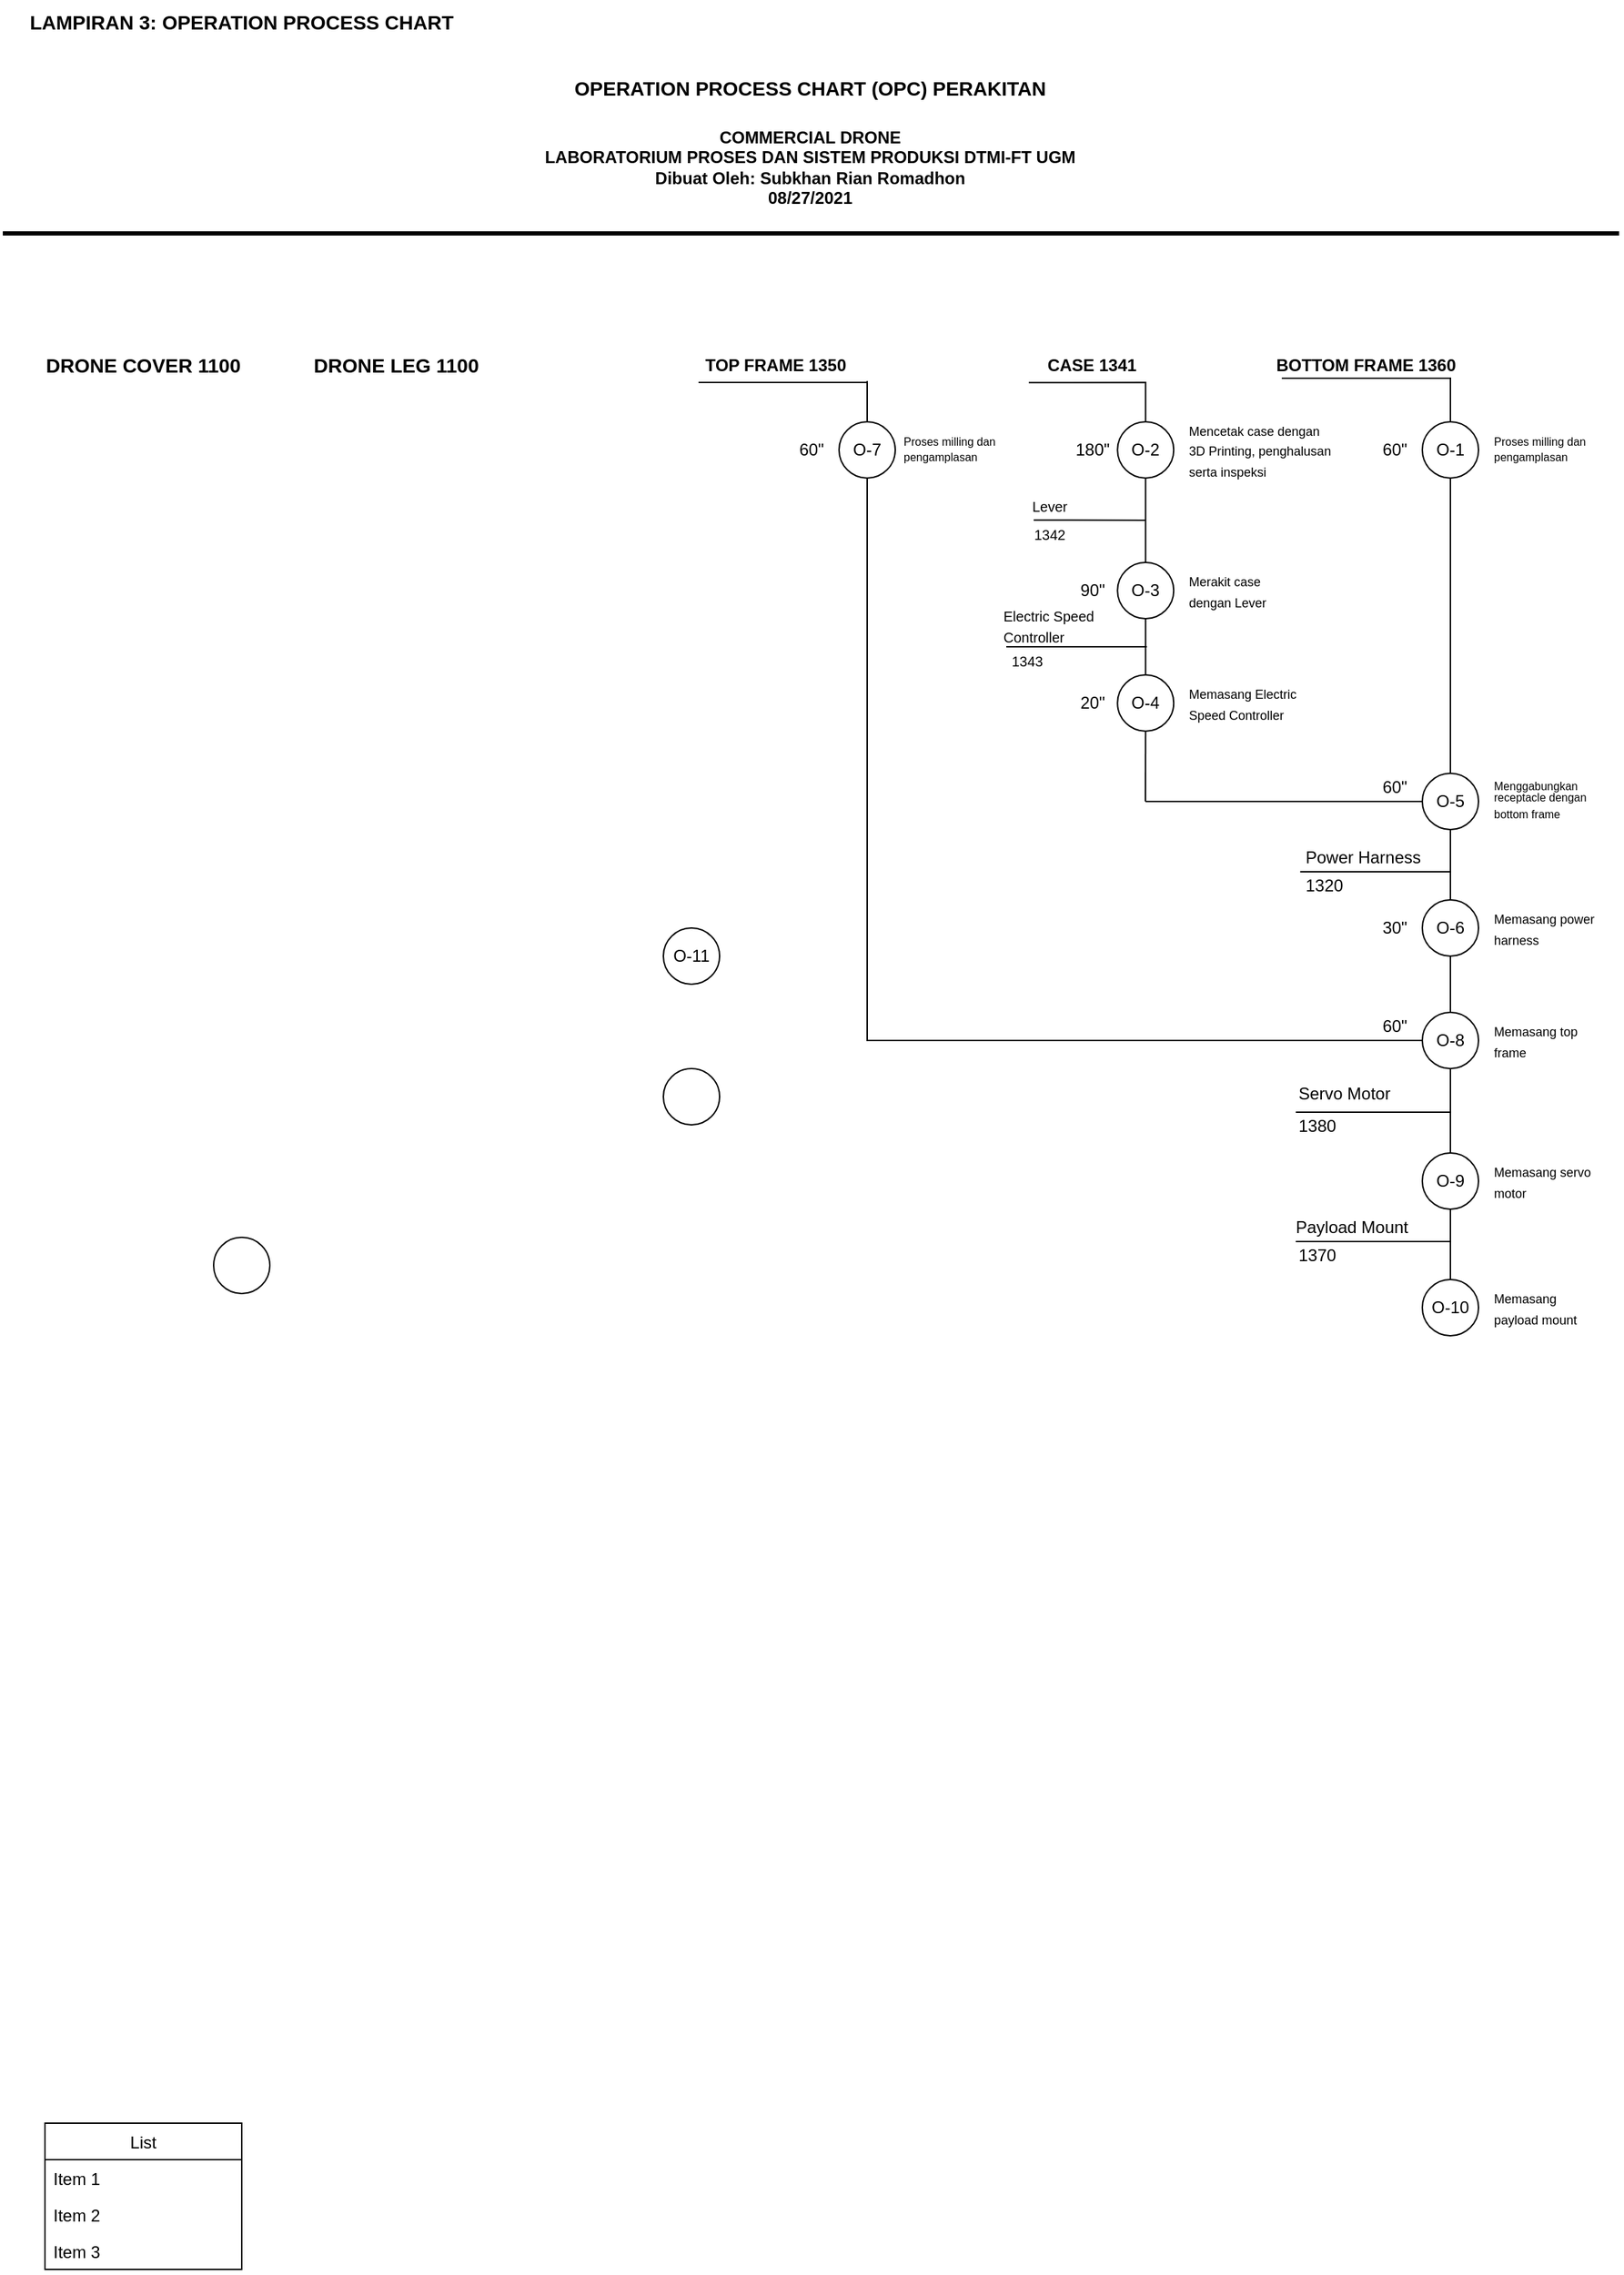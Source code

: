 <mxfile version="15.0.2" type="github">
  <diagram id="DeVc6nOlhxSPMMUo_RAu" name="Page-1">
    <mxGraphModel dx="599" dy="323" grid="1" gridSize="10" guides="1" tooltips="1" connect="1" arrows="1" fold="1" page="1" pageScale="1" pageWidth="1169" pageHeight="1654" math="0" shadow="0">
      <root>
        <mxCell id="0" />
        <mxCell id="1" parent="0" />
        <mxCell id="87XZA6IXtHBNSDy3XtOM-1" value="O-1" style="ellipse;whiteSpace=wrap;html=1;aspect=fixed;" vertex="1" parent="1">
          <mxGeometry x="1020" y="320" width="40" height="40" as="geometry" />
        </mxCell>
        <mxCell id="87XZA6IXtHBNSDy3XtOM-2" value="O-2" style="ellipse;whiteSpace=wrap;html=1;aspect=fixed;" vertex="1" parent="1">
          <mxGeometry x="803.12" y="320" width="40" height="40" as="geometry" />
        </mxCell>
        <mxCell id="87XZA6IXtHBNSDy3XtOM-3" value="O-6" style="ellipse;whiteSpace=wrap;html=1;aspect=fixed;" vertex="1" parent="1">
          <mxGeometry x="1020" y="660" width="40" height="40" as="geometry" />
        </mxCell>
        <mxCell id="87XZA6IXtHBNSDy3XtOM-4" value="O-3" style="ellipse;whiteSpace=wrap;html=1;aspect=fixed;" vertex="1" parent="1">
          <mxGeometry x="803.12" y="420" width="40" height="40" as="geometry" />
        </mxCell>
        <mxCell id="87XZA6IXtHBNSDy3XtOM-5" value="" style="ellipse;whiteSpace=wrap;html=1;aspect=fixed;" vertex="1" parent="1">
          <mxGeometry x="480" y="780" width="40" height="40" as="geometry" />
        </mxCell>
        <mxCell id="87XZA6IXtHBNSDy3XtOM-6" value="O-8" style="ellipse;whiteSpace=wrap;html=1;aspect=fixed;" vertex="1" parent="1">
          <mxGeometry x="1020" y="740" width="40" height="40" as="geometry" />
        </mxCell>
        <mxCell id="87XZA6IXtHBNSDy3XtOM-8" value="O-10" style="ellipse;whiteSpace=wrap;html=1;aspect=fixed;" vertex="1" parent="1">
          <mxGeometry x="1020" y="930" width="40" height="40" as="geometry" />
        </mxCell>
        <mxCell id="87XZA6IXtHBNSDy3XtOM-9" value="O-4" style="ellipse;whiteSpace=wrap;html=1;aspect=fixed;" vertex="1" parent="1">
          <mxGeometry x="803.12" y="500" width="40" height="40" as="geometry" />
        </mxCell>
        <mxCell id="87XZA6IXtHBNSDy3XtOM-10" value="O-11" style="ellipse;whiteSpace=wrap;html=1;aspect=fixed;" vertex="1" parent="1">
          <mxGeometry x="480" y="680" width="40" height="40" as="geometry" />
        </mxCell>
        <mxCell id="87XZA6IXtHBNSDy3XtOM-11" value="O-5" style="ellipse;whiteSpace=wrap;html=1;aspect=fixed;" vertex="1" parent="1">
          <mxGeometry x="1020" y="570" width="40" height="40" as="geometry" />
        </mxCell>
        <mxCell id="87XZA6IXtHBNSDy3XtOM-12" value="" style="ellipse;whiteSpace=wrap;html=1;aspect=fixed;" vertex="1" parent="1">
          <mxGeometry x="160" y="900" width="40" height="40" as="geometry" />
        </mxCell>
        <mxCell id="87XZA6IXtHBNSDy3XtOM-13" value="O-9" style="ellipse;whiteSpace=wrap;html=1;aspect=fixed;" vertex="1" parent="1">
          <mxGeometry x="1020" y="840" width="40" height="40" as="geometry" />
        </mxCell>
        <mxCell id="87XZA6IXtHBNSDy3XtOM-18" value="&lt;font style=&quot;font-size: 14px&quot;&gt;&lt;b&gt;DRONE LEG 1100&lt;/b&gt;&lt;/font&gt;" style="text;html=1;strokeColor=none;fillColor=none;align=center;verticalAlign=middle;whiteSpace=wrap;rounded=0;" vertex="1" parent="1">
          <mxGeometry x="220" y="270" width="140" height="20" as="geometry" />
        </mxCell>
        <mxCell id="87XZA6IXtHBNSDy3XtOM-20" value="&lt;font style=&quot;font-size: 12px&quot;&gt;&lt;b&gt;BOTTOM FRAME 1360&lt;/b&gt;&lt;/font&gt;" style="text;html=1;strokeColor=none;fillColor=none;align=center;verticalAlign=middle;whiteSpace=wrap;rounded=0;" vertex="1" parent="1">
          <mxGeometry x="900" y="270" width="160" height="20" as="geometry" />
        </mxCell>
        <mxCell id="87XZA6IXtHBNSDy3XtOM-21" value="&lt;div&gt;&lt;font style=&quot;font-size: 18px&quot;&gt;&lt;b&gt;&lt;font style=&quot;font-size: 14px&quot;&gt;LAMPIRAN 3: OPERATION PROCESS CHART&lt;/font&gt;&lt;br&gt;&lt;/b&gt;&lt;/font&gt;&lt;/div&gt;" style="text;html=1;strokeColor=none;fillColor=none;align=center;verticalAlign=middle;whiteSpace=wrap;rounded=0;" vertex="1" parent="1">
          <mxGeometry x="10" y="20" width="340" height="30" as="geometry" />
        </mxCell>
        <mxCell id="87XZA6IXtHBNSDy3XtOM-22" value="" style="endArrow=none;html=1;strokeWidth=3;" edge="1" parent="1">
          <mxGeometry width="50" height="50" relative="1" as="geometry">
            <mxPoint x="10" y="186" as="sourcePoint" />
            <mxPoint x="1160" y="186" as="targetPoint" />
          </mxGeometry>
        </mxCell>
        <mxCell id="87XZA6IXtHBNSDy3XtOM-24" value="&lt;h1 align=&quot;center&quot;&gt;&lt;font style=&quot;font-size: 14px&quot;&gt;OPERATION PROCESS CHART (OPC) PERAKITAN&lt;/font&gt;&lt;/h1&gt;&lt;div&gt;&lt;b&gt;&lt;font style=&quot;font-size: 12px&quot;&gt;COMMERCIAL DRONE&lt;/font&gt;&lt;/b&gt;&lt;/div&gt;&lt;div&gt;&lt;b&gt;LABORATORIUM PROSES DAN SISTEM PRODUKSI DTMI-FT UGM&lt;/b&gt;&lt;/div&gt;&lt;div&gt;&lt;b&gt;Dibuat Oleh: Subkhan Rian Romadhon&lt;/b&gt;&lt;/div&gt;&lt;div&gt;&lt;b&gt;08/27/2021&lt;/b&gt;&lt;br&gt;&lt;/div&gt;" style="text;html=1;strokeColor=none;fillColor=none;spacing=5;spacingTop=-20;whiteSpace=wrap;overflow=hidden;rounded=0;align=center;" vertex="1" parent="1">
          <mxGeometry x="182" y="60" width="805" height="120" as="geometry" />
        </mxCell>
        <mxCell id="87XZA6IXtHBNSDy3XtOM-25" value="List" style="swimlane;fontStyle=0;childLayout=stackLayout;horizontal=1;startSize=26;horizontalStack=0;resizeParent=1;resizeParentMax=0;resizeLast=0;collapsible=1;marginBottom=0;" vertex="1" parent="1">
          <mxGeometry x="40" y="1530" width="140" height="104" as="geometry" />
        </mxCell>
        <mxCell id="87XZA6IXtHBNSDy3XtOM-26" value="Item 1" style="text;strokeColor=none;fillColor=none;align=left;verticalAlign=top;spacingLeft=4;spacingRight=4;overflow=hidden;rotatable=0;points=[[0,0.5],[1,0.5]];portConstraint=eastwest;" vertex="1" parent="87XZA6IXtHBNSDy3XtOM-25">
          <mxGeometry y="26" width="140" height="26" as="geometry" />
        </mxCell>
        <mxCell id="87XZA6IXtHBNSDy3XtOM-27" value="Item 2" style="text;strokeColor=none;fillColor=none;align=left;verticalAlign=top;spacingLeft=4;spacingRight=4;overflow=hidden;rotatable=0;points=[[0,0.5],[1,0.5]];portConstraint=eastwest;" vertex="1" parent="87XZA6IXtHBNSDy3XtOM-25">
          <mxGeometry y="52" width="140" height="26" as="geometry" />
        </mxCell>
        <mxCell id="87XZA6IXtHBNSDy3XtOM-28" value="Item 3" style="text;strokeColor=none;fillColor=none;align=left;verticalAlign=top;spacingLeft=4;spacingRight=4;overflow=hidden;rotatable=0;points=[[0,0.5],[1,0.5]];portConstraint=eastwest;" vertex="1" parent="87XZA6IXtHBNSDy3XtOM-25">
          <mxGeometry y="78" width="140" height="26" as="geometry" />
        </mxCell>
        <mxCell id="87XZA6IXtHBNSDy3XtOM-30" value="" style="endArrow=none;html=1;strokeWidth=1;entryX=0.5;entryY=0;entryDx=0;entryDy=0;rounded=0;" edge="1" parent="1" target="87XZA6IXtHBNSDy3XtOM-1">
          <mxGeometry width="50" height="50" relative="1" as="geometry">
            <mxPoint x="920" y="289" as="sourcePoint" />
            <mxPoint x="1010" y="290" as="targetPoint" />
            <Array as="points">
              <mxPoint x="1040" y="289" />
            </Array>
          </mxGeometry>
        </mxCell>
        <mxCell id="87XZA6IXtHBNSDy3XtOM-33" value="&lt;font style=&quot;font-size: 12px&quot;&gt;&lt;b&gt;CASE 1341&lt;/b&gt;&lt;/font&gt;" style="text;html=1;strokeColor=none;fillColor=none;align=center;verticalAlign=middle;whiteSpace=wrap;rounded=0;" vertex="1" parent="1">
          <mxGeometry x="740" y="270" width="90" height="20" as="geometry" />
        </mxCell>
        <mxCell id="87XZA6IXtHBNSDy3XtOM-35" value="&lt;font style=&quot;font-size: 14px&quot;&gt;&lt;b&gt;DRONE COVER 1100&lt;/b&gt;&lt;/font&gt;" style="text;html=1;strokeColor=none;fillColor=none;align=center;verticalAlign=middle;whiteSpace=wrap;rounded=0;" vertex="1" parent="1">
          <mxGeometry x="30" y="270" width="160" height="20" as="geometry" />
        </mxCell>
        <mxCell id="87XZA6IXtHBNSDy3XtOM-36" value="&lt;div style=&quot;font-size: 8px ; line-height: 100%&quot; align=&quot;left&quot;&gt;&lt;font style=&quot;font-size: 8px&quot;&gt;Proses milling dan pengamplasan&lt;/font&gt;&lt;font size=&quot;3&quot;&gt;&lt;br&gt;&lt;/font&gt;&lt;/div&gt;" style="text;html=1;strokeColor=none;fillColor=none;align=center;verticalAlign=middle;whiteSpace=wrap;rounded=0;" vertex="1" parent="1">
          <mxGeometry x="1070" y="320" width="70" height="40" as="geometry" />
        </mxCell>
        <mxCell id="87XZA6IXtHBNSDy3XtOM-37" value="&lt;div align=&quot;left&quot;&gt;&lt;font style=&quot;font-size: 9px&quot;&gt;Mencetak case dengan 3D Printing, penghalusan serta inspeksi&lt;/font&gt;&lt;br&gt;&lt;/div&gt;" style="text;html=1;strokeColor=none;fillColor=none;align=center;verticalAlign=middle;whiteSpace=wrap;rounded=0;" vertex="1" parent="1">
          <mxGeometry x="853.12" y="320" width="106.88" height="40" as="geometry" />
        </mxCell>
        <mxCell id="87XZA6IXtHBNSDy3XtOM-38" value="&lt;p style=&quot;line-height: 100%&quot;&gt;&lt;/p&gt;&lt;div style=&quot;font-size: 8px ; line-height: 100%&quot; align=&quot;left&quot;&gt;Menggabungkan&lt;/div&gt;&lt;div style=&quot;font-size: 8px ; line-height: 110%&quot; align=&quot;left&quot;&gt; receptacle dengan bottom frame&lt;font size=&quot;3&quot;&gt;&lt;br&gt;&lt;/font&gt;&lt;/div&gt;&lt;p&gt;&lt;/p&gt;" style="text;html=1;strokeColor=none;fillColor=none;align=center;verticalAlign=middle;whiteSpace=wrap;rounded=0;" vertex="1" parent="1">
          <mxGeometry x="1070" y="570" width="70" height="40" as="geometry" />
        </mxCell>
        <mxCell id="87XZA6IXtHBNSDy3XtOM-40" value="" style="endArrow=none;html=1;strokeWidth=1;exitX=0.293;exitY=1.109;exitDx=0;exitDy=0;exitPerimeter=0;entryX=0.5;entryY=0;entryDx=0;entryDy=0;rounded=0;" edge="1" parent="1" target="87XZA6IXtHBNSDy3XtOM-2">
          <mxGeometry width="50" height="50" relative="1" as="geometry">
            <mxPoint x="740.0" y="292.18" as="sourcePoint" />
            <mxPoint x="833.12" y="370" as="targetPoint" />
            <Array as="points">
              <mxPoint x="823.12" y="292" />
            </Array>
          </mxGeometry>
        </mxCell>
        <mxCell id="87XZA6IXtHBNSDy3XtOM-42" value="60&quot;" style="text;html=1;align=center;verticalAlign=middle;resizable=0;points=[];autosize=1;strokeColor=none;" vertex="1" parent="1">
          <mxGeometry x="985" y="330" width="30" height="20" as="geometry" />
        </mxCell>
        <mxCell id="87XZA6IXtHBNSDy3XtOM-43" value="180&quot;" style="text;html=1;align=center;verticalAlign=middle;resizable=0;points=[];autosize=1;strokeColor=none;" vertex="1" parent="1">
          <mxGeometry x="765" y="330" width="40" height="20" as="geometry" />
        </mxCell>
        <mxCell id="87XZA6IXtHBNSDy3XtOM-44" value="" style="endArrow=none;html=1;strokeWidth=1;entryX=0.5;entryY=1;entryDx=0;entryDy=0;exitX=0.5;exitY=0;exitDx=0;exitDy=0;" edge="1" parent="1" source="87XZA6IXtHBNSDy3XtOM-4" target="87XZA6IXtHBNSDy3XtOM-2">
          <mxGeometry width="50" height="50" relative="1" as="geometry">
            <mxPoint x="840" y="390" as="sourcePoint" />
            <mxPoint x="910" y="370" as="targetPoint" />
          </mxGeometry>
        </mxCell>
        <mxCell id="87XZA6IXtHBNSDy3XtOM-49" value="&lt;div align=&quot;left&quot;&gt;&lt;font style=&quot;font-size: 9px&quot;&gt;Merakit case dengan Lever&lt;/font&gt;&lt;br&gt;&lt;/div&gt;" style="text;html=1;strokeColor=none;fillColor=none;align=center;verticalAlign=middle;whiteSpace=wrap;rounded=0;" vertex="1" parent="1">
          <mxGeometry x="853.12" y="420" width="80" height="40" as="geometry" />
        </mxCell>
        <mxCell id="87XZA6IXtHBNSDy3XtOM-51" value="" style="endArrow=none;html=1;strokeWidth=1;entryX=0.5;entryY=1;entryDx=0;entryDy=0;exitX=0.5;exitY=0;exitDx=0;exitDy=0;" edge="1" parent="1" source="87XZA6IXtHBNSDy3XtOM-9" target="87XZA6IXtHBNSDy3XtOM-4">
          <mxGeometry width="50" height="50" relative="1" as="geometry">
            <mxPoint x="770" y="500" as="sourcePoint" />
            <mxPoint x="820" y="450" as="targetPoint" />
          </mxGeometry>
        </mxCell>
        <mxCell id="87XZA6IXtHBNSDy3XtOM-47" value="&lt;font style=&quot;font-size: 10px&quot;&gt;Lever&lt;/font&gt;" style="text;html=1;strokeColor=none;fillColor=none;align=center;verticalAlign=middle;whiteSpace=wrap;rounded=0;container=1;" vertex="1" parent="1">
          <mxGeometry x="735" y="370" width="40" height="20" as="geometry">
            <mxRectangle x="735" y="370" width="60" height="20" as="alternateBounds" />
          </mxGeometry>
        </mxCell>
        <mxCell id="87XZA6IXtHBNSDy3XtOM-48" value="&lt;font style=&quot;font-size: 10px&quot;&gt;1342&lt;/font&gt;" style="text;html=1;strokeColor=none;fillColor=none;align=center;verticalAlign=middle;whiteSpace=wrap;rounded=0;" vertex="1" parent="1">
          <mxGeometry x="735" y="390" width="40" height="20" as="geometry" />
        </mxCell>
        <mxCell id="87XZA6IXtHBNSDy3XtOM-58" value="" style="endArrow=none;html=1;strokeWidth=1;exitX=0.137;exitY=-0.008;exitDx=0;exitDy=0;exitPerimeter=0;" edge="1" parent="1">
          <mxGeometry width="50" height="50" relative="1" as="geometry">
            <mxPoint x="743.48" y="389.84" as="sourcePoint" />
            <mxPoint x="823" y="390" as="targetPoint" />
          </mxGeometry>
        </mxCell>
        <mxCell id="87XZA6IXtHBNSDy3XtOM-56" value="&lt;font style=&quot;font-size: 10px&quot;&gt;1343&lt;/font&gt;" style="text;html=1;strokeColor=none;fillColor=none;align=center;verticalAlign=middle;whiteSpace=wrap;rounded=0;" vertex="1" parent="1">
          <mxGeometry x="720.0" y="480" width="37.647" height="20" as="geometry" />
        </mxCell>
        <mxCell id="87XZA6IXtHBNSDy3XtOM-60" value="" style="endArrow=none;html=1;strokeWidth=1;" edge="1" parent="1">
          <mxGeometry width="50" height="50" relative="1" as="geometry">
            <mxPoint x="724" y="480" as="sourcePoint" />
            <mxPoint x="824" y="480" as="targetPoint" />
          </mxGeometry>
        </mxCell>
        <mxCell id="87XZA6IXtHBNSDy3XtOM-61" value="&lt;div align=&quot;left&quot;&gt;&lt;font style=&quot;font-size: 10px&quot;&gt;Electric Speed Controller&lt;/font&gt;&lt;br&gt;&lt;/div&gt;" style="text;html=1;strokeColor=none;fillColor=none;align=left;verticalAlign=middle;whiteSpace=wrap;rounded=0;container=1;" vertex="1" parent="1">
          <mxGeometry x="720" y="455" width="100" height="20" as="geometry" />
        </mxCell>
        <mxCell id="87XZA6IXtHBNSDy3XtOM-62" value="90&quot;" style="text;html=1;align=center;verticalAlign=middle;resizable=0;points=[];autosize=1;strokeColor=none;" vertex="1" parent="1">
          <mxGeometry x="770" y="430" width="30" height="20" as="geometry" />
        </mxCell>
        <mxCell id="87XZA6IXtHBNSDy3XtOM-63" value="&lt;div align=&quot;left&quot;&gt;&lt;font style=&quot;font-size: 9px&quot;&gt;Memasang Electric Speed Controller&lt;/font&gt;&lt;br&gt;&lt;/div&gt;" style="text;html=1;strokeColor=none;fillColor=none;align=center;verticalAlign=middle;whiteSpace=wrap;rounded=0;" vertex="1" parent="1">
          <mxGeometry x="853.12" y="500" width="80" height="40" as="geometry" />
        </mxCell>
        <mxCell id="87XZA6IXtHBNSDy3XtOM-64" value="" style="endArrow=none;html=1;strokeWidth=1;entryX=0.5;entryY=1;entryDx=0;entryDy=0;exitX=0.5;exitY=0;exitDx=0;exitDy=0;" edge="1" parent="1" source="87XZA6IXtHBNSDy3XtOM-11" target="87XZA6IXtHBNSDy3XtOM-1">
          <mxGeometry width="50" height="50" relative="1" as="geometry">
            <mxPoint x="1040" y="590" as="sourcePoint" />
            <mxPoint x="890" y="380" as="targetPoint" />
          </mxGeometry>
        </mxCell>
        <mxCell id="87XZA6IXtHBNSDy3XtOM-65" value="" style="endArrow=none;html=1;strokeWidth=1;entryX=0;entryY=0.5;entryDx=0;entryDy=0;" edge="1" parent="1" target="87XZA6IXtHBNSDy3XtOM-11">
          <mxGeometry width="50" height="50" relative="1" as="geometry">
            <mxPoint x="823" y="590" as="sourcePoint" />
            <mxPoint x="1040" y="590" as="targetPoint" />
          </mxGeometry>
        </mxCell>
        <mxCell id="87XZA6IXtHBNSDy3XtOM-66" value="" style="endArrow=none;html=1;strokeWidth=1;exitX=0.5;exitY=1;exitDx=0;exitDy=0;" edge="1" parent="1" source="87XZA6IXtHBNSDy3XtOM-9">
          <mxGeometry width="50" height="50" relative="1" as="geometry">
            <mxPoint x="840" y="480" as="sourcePoint" />
            <mxPoint x="823" y="590" as="targetPoint" />
          </mxGeometry>
        </mxCell>
        <mxCell id="87XZA6IXtHBNSDy3XtOM-67" value="60&quot;" style="text;html=1;align=center;verticalAlign=middle;resizable=0;points=[];autosize=1;strokeColor=none;" vertex="1" parent="1">
          <mxGeometry x="985" y="570" width="30" height="20" as="geometry" />
        </mxCell>
        <mxCell id="87XZA6IXtHBNSDy3XtOM-68" value="20&quot;" style="text;html=1;align=center;verticalAlign=middle;resizable=0;points=[];autosize=1;strokeColor=none;" vertex="1" parent="1">
          <mxGeometry x="770" y="510" width="30" height="20" as="geometry" />
        </mxCell>
        <mxCell id="87XZA6IXtHBNSDy3XtOM-69" value="" style="endArrow=none;html=1;strokeWidth=1;entryX=0.5;entryY=1;entryDx=0;entryDy=0;exitX=0.5;exitY=0;exitDx=0;exitDy=0;" edge="1" parent="1" source="87XZA6IXtHBNSDy3XtOM-3" target="87XZA6IXtHBNSDy3XtOM-11">
          <mxGeometry width="50" height="50" relative="1" as="geometry">
            <mxPoint x="1040" y="650" as="sourcePoint" />
            <mxPoint x="930" y="540" as="targetPoint" />
          </mxGeometry>
        </mxCell>
        <mxCell id="87XZA6IXtHBNSDy3XtOM-70" value="" style="endArrow=none;html=1;strokeWidth=1;exitX=0;exitY=1;exitDx=0;exitDy=0;" edge="1" parent="1" source="87XZA6IXtHBNSDy3XtOM-72">
          <mxGeometry width="50" height="50" relative="1" as="geometry">
            <mxPoint x="920" y="640" as="sourcePoint" />
            <mxPoint x="1040" y="640" as="targetPoint" />
          </mxGeometry>
        </mxCell>
        <mxCell id="87XZA6IXtHBNSDy3XtOM-71" value="&lt;div align=&quot;left&quot;&gt;&lt;font style=&quot;font-size: 9px&quot;&gt;Memasang power harness&lt;/font&gt;&lt;br&gt;&lt;/div&gt;" style="text;html=1;strokeColor=none;fillColor=none;align=center;verticalAlign=middle;whiteSpace=wrap;rounded=0;" vertex="1" parent="1">
          <mxGeometry x="1070" y="670" width="80" height="20" as="geometry" />
        </mxCell>
        <mxCell id="87XZA6IXtHBNSDy3XtOM-72" value="Power Harness" style="text;html=1;strokeColor=none;fillColor=none;align=center;verticalAlign=middle;whiteSpace=wrap;rounded=0;" vertex="1" parent="1">
          <mxGeometry x="933.12" y="620" width="90" height="20" as="geometry" />
        </mxCell>
        <mxCell id="87XZA6IXtHBNSDy3XtOM-73" value="&lt;div align=&quot;left&quot;&gt;1320&lt;/div&gt;" style="text;html=1;strokeColor=none;fillColor=none;align=left;verticalAlign=middle;whiteSpace=wrap;rounded=0;" vertex="1" parent="1">
          <mxGeometry x="935" y="640" width="35" height="20" as="geometry" />
        </mxCell>
        <mxCell id="87XZA6IXtHBNSDy3XtOM-75" value="30&quot;" style="text;html=1;align=center;verticalAlign=middle;resizable=0;points=[];autosize=1;strokeColor=none;" vertex="1" parent="1">
          <mxGeometry x="985" y="670" width="30" height="20" as="geometry" />
        </mxCell>
        <mxCell id="87XZA6IXtHBNSDy3XtOM-76" value="" style="endArrow=none;html=1;strokeWidth=1;entryX=0.5;entryY=1;entryDx=0;entryDy=0;exitX=0.5;exitY=0;exitDx=0;exitDy=0;" edge="1" parent="1" source="87XZA6IXtHBNSDy3XtOM-6" target="87XZA6IXtHBNSDy3XtOM-3">
          <mxGeometry width="50" height="50" relative="1" as="geometry">
            <mxPoint x="1040" y="770" as="sourcePoint" />
            <mxPoint x="810" y="560" as="targetPoint" />
          </mxGeometry>
        </mxCell>
        <mxCell id="87XZA6IXtHBNSDy3XtOM-82" value="" style="group" vertex="1" connectable="0" parent="1">
          <mxGeometry x="490" y="270" width="155" height="90" as="geometry" />
        </mxCell>
        <mxCell id="87XZA6IXtHBNSDy3XtOM-7" value="O-7" style="ellipse;whiteSpace=wrap;html=1;aspect=fixed;" vertex="1" parent="87XZA6IXtHBNSDy3XtOM-82">
          <mxGeometry x="115" y="50" width="40" height="40" as="geometry" />
        </mxCell>
        <mxCell id="87XZA6IXtHBNSDy3XtOM-32" value="&lt;font style=&quot;font-size: 12px&quot;&gt;&lt;b&gt;TOP FRAME 1350&lt;/b&gt;&lt;/font&gt;" style="text;html=1;strokeColor=none;fillColor=none;align=center;verticalAlign=middle;whiteSpace=wrap;rounded=0;" vertex="1" parent="87XZA6IXtHBNSDy3XtOM-82">
          <mxGeometry width="140" height="20" as="geometry" />
        </mxCell>
        <mxCell id="87XZA6IXtHBNSDy3XtOM-79" value="" style="endArrow=none;html=1;strokeWidth=1;" edge="1" parent="87XZA6IXtHBNSDy3XtOM-82">
          <mxGeometry width="50" height="50" relative="1" as="geometry">
            <mxPoint x="15" y="22" as="sourcePoint" />
            <mxPoint x="135" y="22" as="targetPoint" />
          </mxGeometry>
        </mxCell>
        <mxCell id="87XZA6IXtHBNSDy3XtOM-80" value="" style="endArrow=none;html=1;strokeWidth=1;exitX=0.5;exitY=0;exitDx=0;exitDy=0;" edge="1" parent="87XZA6IXtHBNSDy3XtOM-82" source="87XZA6IXtHBNSDy3XtOM-7">
          <mxGeometry width="50" height="50" relative="1" as="geometry">
            <mxPoint x="135" y="81" as="sourcePoint" />
            <mxPoint x="135" y="21" as="targetPoint" />
          </mxGeometry>
        </mxCell>
        <mxCell id="87XZA6IXtHBNSDy3XtOM-85" value="60&quot;" style="text;html=1;align=center;verticalAlign=middle;resizable=0;points=[];autosize=1;strokeColor=none;" vertex="1" parent="87XZA6IXtHBNSDy3XtOM-82">
          <mxGeometry x="79.5" y="60" width="30" height="20" as="geometry" />
        </mxCell>
        <mxCell id="87XZA6IXtHBNSDy3XtOM-84" value="&lt;div style=&quot;font-size: 8px ; line-height: 100%&quot; align=&quot;left&quot;&gt;&lt;font style=&quot;font-size: 8px&quot;&gt;Proses milling dan pengamplasan&lt;/font&gt;&lt;font size=&quot;3&quot;&gt;&lt;br&gt;&lt;/font&gt;&lt;/div&gt;" style="text;html=1;strokeColor=none;fillColor=none;align=center;verticalAlign=middle;whiteSpace=wrap;rounded=0;" vertex="1" parent="1">
          <mxGeometry x="650" y="320" width="70" height="40" as="geometry" />
        </mxCell>
        <mxCell id="87XZA6IXtHBNSDy3XtOM-86" value="" style="endArrow=none;html=1;strokeWidth=1;entryX=0.5;entryY=1;entryDx=0;entryDy=0;exitX=0;exitY=0.5;exitDx=0;exitDy=0;rounded=0;" edge="1" parent="1" source="87XZA6IXtHBNSDy3XtOM-6" target="87XZA6IXtHBNSDy3XtOM-7">
          <mxGeometry width="50" height="50" relative="1" as="geometry">
            <mxPoint x="780" y="590" as="sourcePoint" />
            <mxPoint x="830" y="540" as="targetPoint" />
            <Array as="points">
              <mxPoint x="625" y="760" />
            </Array>
          </mxGeometry>
        </mxCell>
        <mxCell id="87XZA6IXtHBNSDy3XtOM-87" value="&lt;div align=&quot;left&quot;&gt;&lt;font style=&quot;font-size: 9px&quot;&gt;Memasang top frame&lt;/font&gt;&lt;br&gt;&lt;/div&gt;" style="text;html=1;strokeColor=none;fillColor=none;align=center;verticalAlign=middle;whiteSpace=wrap;rounded=0;" vertex="1" parent="1">
          <mxGeometry x="1070" y="750" width="80" height="20" as="geometry" />
        </mxCell>
        <mxCell id="87XZA6IXtHBNSDy3XtOM-88" value="60&quot;" style="text;html=1;align=center;verticalAlign=middle;resizable=0;points=[];autosize=1;strokeColor=none;" vertex="1" parent="1">
          <mxGeometry x="985" y="740" width="30" height="20" as="geometry" />
        </mxCell>
        <mxCell id="87XZA6IXtHBNSDy3XtOM-89" value="" style="endArrow=none;html=1;strokeWidth=1;entryX=0.5;entryY=1;entryDx=0;entryDy=0;exitX=0.5;exitY=0;exitDx=0;exitDy=0;" edge="1" parent="1" source="87XZA6IXtHBNSDy3XtOM-13" target="87XZA6IXtHBNSDy3XtOM-6">
          <mxGeometry width="50" height="50" relative="1" as="geometry">
            <mxPoint x="1040" y="860" as="sourcePoint" />
            <mxPoint x="980" y="760" as="targetPoint" />
          </mxGeometry>
        </mxCell>
        <mxCell id="87XZA6IXtHBNSDy3XtOM-91" value="&lt;div align=&quot;left&quot;&gt;&lt;font style=&quot;font-size: 9px&quot;&gt;Memasang servo motor&lt;/font&gt;&lt;br&gt;&lt;/div&gt;" style="text;html=1;strokeColor=none;fillColor=none;align=center;verticalAlign=middle;whiteSpace=wrap;rounded=0;" vertex="1" parent="1">
          <mxGeometry x="1070" y="850" width="80" height="20" as="geometry" />
        </mxCell>
        <mxCell id="87XZA6IXtHBNSDy3XtOM-92" value="" style="endArrow=none;html=1;strokeWidth=1;entryX=0.5;entryY=1;entryDx=0;entryDy=0;exitX=0.5;exitY=0;exitDx=0;exitDy=0;" edge="1" parent="1" source="87XZA6IXtHBNSDy3XtOM-8" target="87XZA6IXtHBNSDy3XtOM-13">
          <mxGeometry width="50" height="50" relative="1" as="geometry">
            <mxPoint x="970" y="1010" as="sourcePoint" />
            <mxPoint x="1020" y="960" as="targetPoint" />
          </mxGeometry>
        </mxCell>
        <mxCell id="87XZA6IXtHBNSDy3XtOM-93" value="" style="endArrow=none;html=1;strokeWidth=1;" edge="1" parent="1">
          <mxGeometry width="50" height="50" relative="1" as="geometry">
            <mxPoint x="930.0" y="903" as="sourcePoint" />
            <mxPoint x="1040.0" y="903" as="targetPoint" />
          </mxGeometry>
        </mxCell>
        <mxCell id="87XZA6IXtHBNSDy3XtOM-94" value="&lt;div align=&quot;left&quot;&gt;&lt;font style=&quot;font-size: 9px&quot;&gt;Memasang payload mount&lt;br&gt;&lt;/font&gt;&lt;/div&gt;" style="text;html=1;strokeColor=none;fillColor=none;align=center;verticalAlign=middle;whiteSpace=wrap;rounded=0;" vertex="1" parent="1">
          <mxGeometry x="1070" y="940" width="80" height="20" as="geometry" />
        </mxCell>
        <mxCell id="87XZA6IXtHBNSDy3XtOM-96" value="Payload Mount" style="text;html=1;strokeColor=none;fillColor=none;align=center;verticalAlign=middle;whiteSpace=wrap;rounded=0;" vertex="1" parent="1">
          <mxGeometry x="925" y="883" width="90" height="20" as="geometry" />
        </mxCell>
        <mxCell id="87XZA6IXtHBNSDy3XtOM-99" value="&lt;div align=&quot;left&quot;&gt;1370&lt;/div&gt;" style="text;html=1;strokeColor=none;fillColor=none;align=left;verticalAlign=middle;whiteSpace=wrap;rounded=0;" vertex="1" parent="1">
          <mxGeometry x="930" y="903" width="35" height="20" as="geometry" />
        </mxCell>
        <mxCell id="87XZA6IXtHBNSDy3XtOM-100" value="" style="group" vertex="1" connectable="0" parent="1">
          <mxGeometry x="930" y="788" width="110" height="43" as="geometry" />
        </mxCell>
        <mxCell id="87XZA6IXtHBNSDy3XtOM-90" value="" style="endArrow=none;html=1;strokeWidth=1;" edge="1" parent="87XZA6IXtHBNSDy3XtOM-100">
          <mxGeometry width="50" height="50" relative="1" as="geometry">
            <mxPoint y="23" as="sourcePoint" />
            <mxPoint x="110" y="23" as="targetPoint" />
          </mxGeometry>
        </mxCell>
        <mxCell id="87XZA6IXtHBNSDy3XtOM-95" value="&lt;div align=&quot;left&quot;&gt;Servo Motor&lt;br&gt;&lt;/div&gt;" style="text;html=1;strokeColor=none;fillColor=none;align=left;verticalAlign=middle;whiteSpace=wrap;rounded=0;" vertex="1" parent="87XZA6IXtHBNSDy3XtOM-100">
          <mxGeometry width="90" height="20" as="geometry" />
        </mxCell>
        <mxCell id="87XZA6IXtHBNSDy3XtOM-97" value="&lt;div align=&quot;left&quot;&gt;1380&lt;/div&gt;" style="text;html=1;strokeColor=none;fillColor=none;align=left;verticalAlign=middle;whiteSpace=wrap;rounded=0;" vertex="1" parent="87XZA6IXtHBNSDy3XtOM-100">
          <mxGeometry y="23" width="35" height="20" as="geometry" />
        </mxCell>
      </root>
    </mxGraphModel>
  </diagram>
</mxfile>
